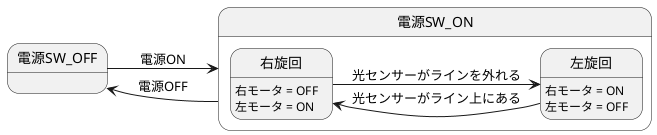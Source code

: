 @startuml 演習6-4-5
left to right direction
state 電源SW_OFF
state 電源SW_ON {
    state 右旋回: 右モータ = OFF
    state 右旋回: 左モータ = ON
    state 左旋回: 右モータ = ON
    state 左旋回: 左モータ = OFF
}
電源SW_OFF --> 電源SW_ON: 電源ON
電源SW_ON --> 電源SW_OFF: 電源OFF
右旋回 --> 左旋回: 光センサーがラインを外れる
左旋回 --> 右旋回: 光センサーがライン上にある
@enduml